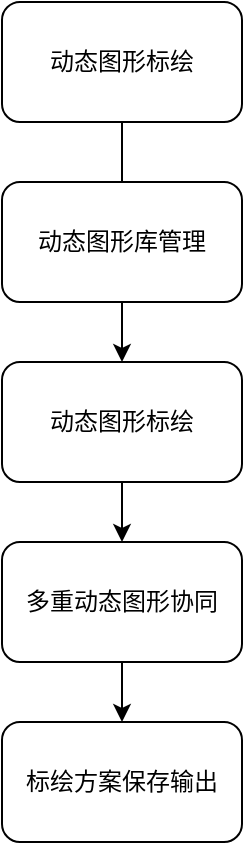 <mxfile version="24.7.7">
  <diagram name="第 1 页" id="Rya_vYvpKmD_-6LV_GzO">
    <mxGraphModel dx="1221" dy="725" grid="1" gridSize="10" guides="1" tooltips="1" connect="1" arrows="1" fold="1" page="1" pageScale="1" pageWidth="827" pageHeight="1169" math="0" shadow="0">
      <root>
        <mxCell id="0" />
        <mxCell id="1" parent="0" />
        <mxCell id="iKIXCy3XkFldnfTqUsob-7" style="edgeStyle=orthogonalEdgeStyle;rounded=0;orthogonalLoop=1;jettySize=auto;html=1;exitX=0.5;exitY=1;exitDx=0;exitDy=0;endArrow=none;endFill=0;" edge="1" parent="1" source="iKIXCy3XkFldnfTqUsob-1" target="iKIXCy3XkFldnfTqUsob-2">
          <mxGeometry relative="1" as="geometry" />
        </mxCell>
        <mxCell id="iKIXCy3XkFldnfTqUsob-1" value="动态图形标绘" style="rounded=1;whiteSpace=wrap;html=1;" vertex="1" parent="1">
          <mxGeometry x="300" y="260" width="120" height="60" as="geometry" />
        </mxCell>
        <mxCell id="iKIXCy3XkFldnfTqUsob-8" style="edgeStyle=orthogonalEdgeStyle;rounded=0;orthogonalLoop=1;jettySize=auto;html=1;exitX=0.5;exitY=1;exitDx=0;exitDy=0;" edge="1" parent="1" source="iKIXCy3XkFldnfTqUsob-2" target="iKIXCy3XkFldnfTqUsob-3">
          <mxGeometry relative="1" as="geometry" />
        </mxCell>
        <mxCell id="iKIXCy3XkFldnfTqUsob-2" value="动态图形库管理" style="rounded=1;whiteSpace=wrap;html=1;" vertex="1" parent="1">
          <mxGeometry x="300" y="350" width="120" height="60" as="geometry" />
        </mxCell>
        <mxCell id="iKIXCy3XkFldnfTqUsob-9" style="edgeStyle=orthogonalEdgeStyle;rounded=0;orthogonalLoop=1;jettySize=auto;html=1;exitX=0.5;exitY=1;exitDx=0;exitDy=0;" edge="1" parent="1" source="iKIXCy3XkFldnfTqUsob-3" target="iKIXCy3XkFldnfTqUsob-5">
          <mxGeometry relative="1" as="geometry" />
        </mxCell>
        <mxCell id="iKIXCy3XkFldnfTqUsob-3" value="动态图形标绘" style="rounded=1;whiteSpace=wrap;html=1;" vertex="1" parent="1">
          <mxGeometry x="300" y="440" width="120" height="60" as="geometry" />
        </mxCell>
        <mxCell id="iKIXCy3XkFldnfTqUsob-10" style="edgeStyle=orthogonalEdgeStyle;rounded=0;orthogonalLoop=1;jettySize=auto;html=1;exitX=0.5;exitY=1;exitDx=0;exitDy=0;" edge="1" parent="1" source="iKIXCy3XkFldnfTqUsob-5" target="iKIXCy3XkFldnfTqUsob-6">
          <mxGeometry relative="1" as="geometry" />
        </mxCell>
        <mxCell id="iKIXCy3XkFldnfTqUsob-5" value="多重动态图形协同&lt;span style=&quot;color: rgba(0, 0, 0, 0); font-family: monospace; font-size: 0px; text-align: start; text-wrap: nowrap;&quot;&gt;%3CmxGraphModel%3E%3Croot%3E%3CmxCell%20id%3D%220%22%2F%3E%3CmxCell%20id%3D%221%22%20parent%3D%220%22%2F%3E%3CmxCell%20id%3D%222%22%20value%3D%22%E5%8A%A8%E6%80%81%E5%9B%BE%E5%BD%A2%E6%A0%87%E7%BB%98%22%20style%3D%22rounded%3D1%3BwhiteSpace%3Dwrap%3Bhtml%3D1%3B%22%20vertex%3D%221%22%20parent%3D%221%22%3E%3CmxGeometry%20x%3D%22300%22%20y%3D%22440%22%20width%3D%22120%22%20height%3D%2260%22%20as%3D%22geometry%22%2F%3E%3C%2FmxCell%3E%3C%2Froot%3E%3C%2FmxGraphModel%3E&lt;/span&gt;" style="rounded=1;whiteSpace=wrap;html=1;" vertex="1" parent="1">
          <mxGeometry x="300" y="530" width="120" height="60" as="geometry" />
        </mxCell>
        <mxCell id="iKIXCy3XkFldnfTqUsob-6" value="标绘方案保存输出" style="rounded=1;whiteSpace=wrap;html=1;" vertex="1" parent="1">
          <mxGeometry x="300" y="620" width="120" height="60" as="geometry" />
        </mxCell>
      </root>
    </mxGraphModel>
  </diagram>
</mxfile>
